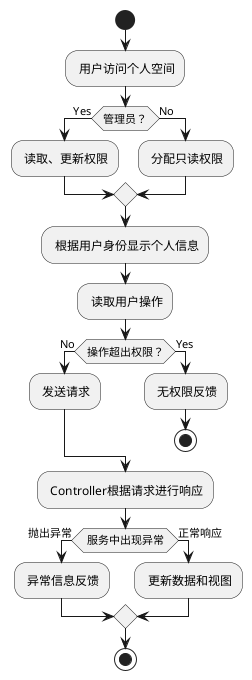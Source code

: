 skinparam classFontSize 10.5

scale 500 width

@startuml
start
: 用户访问个人空间;
if (管理员？) then (Yes)
: 读取、更新权限;
else (No)
: 分配只读权限;
endif

: 根据用户身份显示个人信息;
: 读取用户操作;
if (操作超出权限？) then (No)
: 发送请求;
else (Yes)
: 无权限反馈;
stop
endif


: Controller根据请求进行响应;
if ( 服务中出现异常 ) then (抛出异常)
: 异常信息反馈;
else (正常响应)
: 更新数据和视图;
endif

stop

@enduml